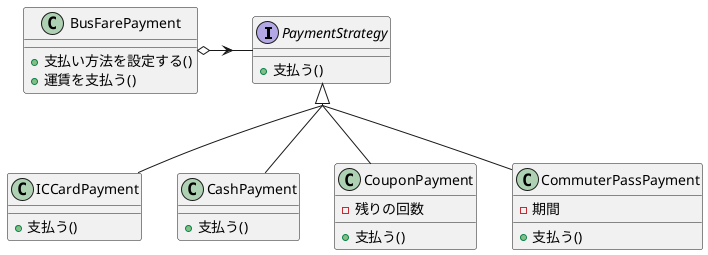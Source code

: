 @startuml strategyの事例
skinparam groupInheritance 2


interface PaymentStrategy {
    +支払う()
}

class ICCardPayment implements PaymentStrategy {
    +支払う()
}

class CashPayment implements PaymentStrategy {
    +支払う()
}

class CouponPayment implements PaymentStrategy{
    -残りの回数
    +支払う()
}

class CommuterPassPayment implements PaymentStrategy{
    -期間
    +支払う()
}

class BusFarePayment {
    +支払い方法を設定する()
    +運賃を支払う()
}



BusFarePayment o-right-> PaymentStrategy


@enduml